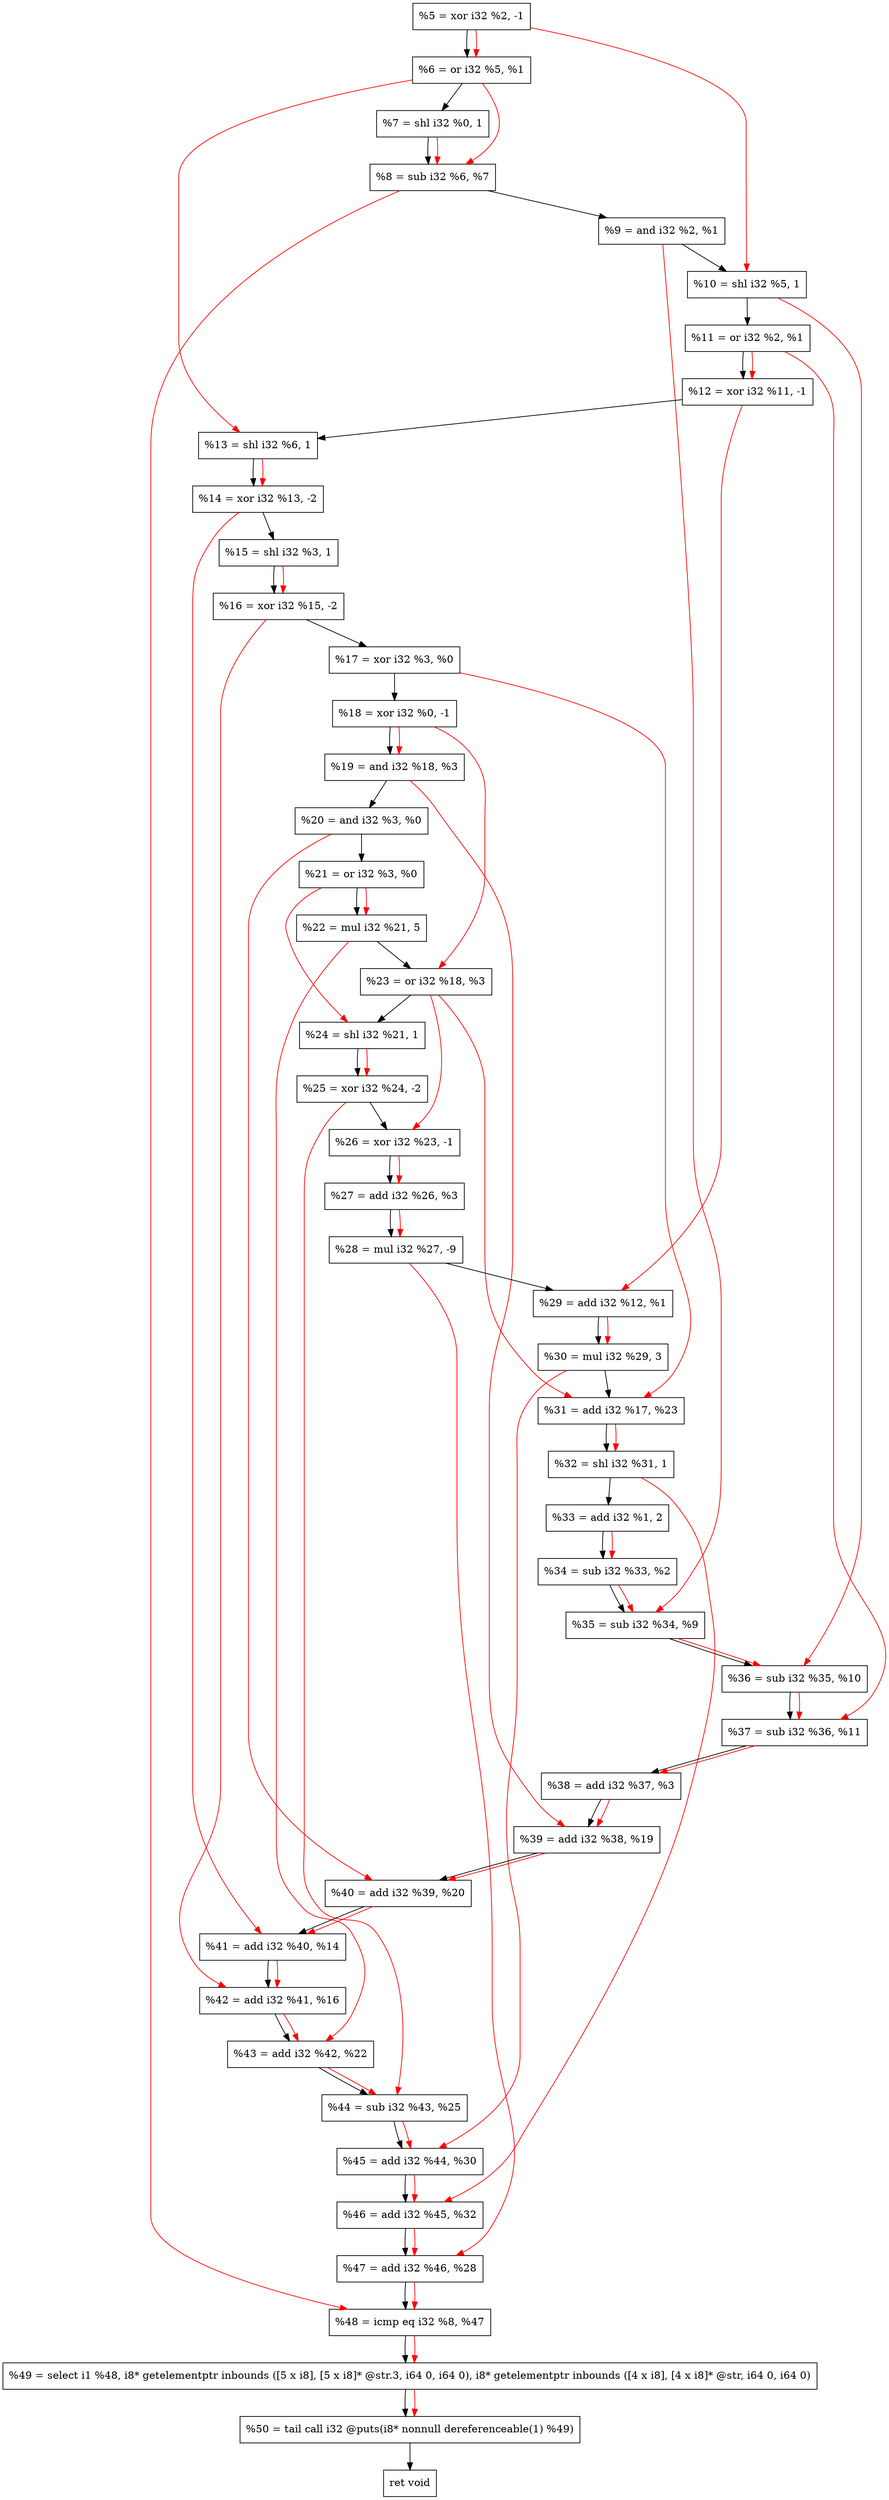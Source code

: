 digraph "DFG for'crackme' function" {
	Node0x1a661e0[shape=record, label="  %5 = xor i32 %2, -1"];
	Node0x1a66250[shape=record, label="  %6 = or i32 %5, %1"];
	Node0x1a662f0[shape=record, label="  %7 = shl i32 %0, 1"];
	Node0x1a66360[shape=record, label="  %8 = sub i32 %6, %7"];
	Node0x1a663d0[shape=record, label="  %9 = and i32 %2, %1"];
	Node0x1a66440[shape=record, label="  %10 = shl i32 %5, 1"];
	Node0x1a664b0[shape=record, label="  %11 = or i32 %2, %1"];
	Node0x1a66520[shape=record, label="  %12 = xor i32 %11, -1"];
	Node0x1a66590[shape=record, label="  %13 = shl i32 %6, 1"];
	Node0x1a66630[shape=record, label="  %14 = xor i32 %13, -2"];
	Node0x1a666a0[shape=record, label="  %15 = shl i32 %3, 1"];
	Node0x1a66710[shape=record, label="  %16 = xor i32 %15, -2"];
	Node0x1a66780[shape=record, label="  %17 = xor i32 %3, %0"];
	Node0x1a667f0[shape=record, label="  %18 = xor i32 %0, -1"];
	Node0x1a66860[shape=record, label="  %19 = and i32 %18, %3"];
	Node0x1a668d0[shape=record, label="  %20 = and i32 %3, %0"];
	Node0x1a66940[shape=record, label="  %21 = or i32 %3, %0"];
	Node0x1a669e0[shape=record, label="  %22 = mul i32 %21, 5"];
	Node0x1a66a50[shape=record, label="  %23 = or i32 %18, %3"];
	Node0x1a66ac0[shape=record, label="  %24 = shl i32 %21, 1"];
	Node0x1a66b30[shape=record, label="  %25 = xor i32 %24, -2"];
	Node0x1a66ba0[shape=record, label="  %26 = xor i32 %23, -1"];
	Node0x1a66c10[shape=record, label="  %27 = add i32 %26, %3"];
	Node0x1a66cb0[shape=record, label="  %28 = mul i32 %27, -9"];
	Node0x1a66d20[shape=record, label="  %29 = add i32 %12, %1"];
	Node0x1a66dc0[shape=record, label="  %30 = mul i32 %29, 3"];
	Node0x1a66e30[shape=record, label="  %31 = add i32 %17, %23"];
	Node0x1a66ea0[shape=record, label="  %32 = shl i32 %31, 1"];
	Node0x1a67150[shape=record, label="  %33 = add i32 %1, 2"];
	Node0x1a671c0[shape=record, label="  %34 = sub i32 %33, %2"];
	Node0x1a67230[shape=record, label="  %35 = sub i32 %34, %9"];
	Node0x1a672a0[shape=record, label="  %36 = sub i32 %35, %10"];
	Node0x1a67310[shape=record, label="  %37 = sub i32 %36, %11"];
	Node0x1a67380[shape=record, label="  %38 = add i32 %37, %3"];
	Node0x1a673f0[shape=record, label="  %39 = add i32 %38, %19"];
	Node0x1a67460[shape=record, label="  %40 = add i32 %39, %20"];
	Node0x1a674d0[shape=record, label="  %41 = add i32 %40, %14"];
	Node0x1a67540[shape=record, label="  %42 = add i32 %41, %16"];
	Node0x1a675b0[shape=record, label="  %43 = add i32 %42, %22"];
	Node0x1a67620[shape=record, label="  %44 = sub i32 %43, %25"];
	Node0x1a67690[shape=record, label="  %45 = add i32 %44, %30"];
	Node0x1a67700[shape=record, label="  %46 = add i32 %45, %32"];
	Node0x1a67770[shape=record, label="  %47 = add i32 %46, %28"];
	Node0x1a677e0[shape=record, label="  %48 = icmp eq i32 %8, %47"];
	Node0x1a06268[shape=record, label="  %49 = select i1 %48, i8* getelementptr inbounds ([5 x i8], [5 x i8]* @str.3, i64 0, i64 0), i8* getelementptr inbounds ([4 x i8], [4 x i8]* @str, i64 0, i64 0)"];
	Node0x1a67c80[shape=record, label="  %50 = tail call i32 @puts(i8* nonnull dereferenceable(1) %49)"];
	Node0x1a67cd0[shape=record, label="  ret void"];
	Node0x1a661e0 -> Node0x1a66250;
	Node0x1a66250 -> Node0x1a662f0;
	Node0x1a662f0 -> Node0x1a66360;
	Node0x1a66360 -> Node0x1a663d0;
	Node0x1a663d0 -> Node0x1a66440;
	Node0x1a66440 -> Node0x1a664b0;
	Node0x1a664b0 -> Node0x1a66520;
	Node0x1a66520 -> Node0x1a66590;
	Node0x1a66590 -> Node0x1a66630;
	Node0x1a66630 -> Node0x1a666a0;
	Node0x1a666a0 -> Node0x1a66710;
	Node0x1a66710 -> Node0x1a66780;
	Node0x1a66780 -> Node0x1a667f0;
	Node0x1a667f0 -> Node0x1a66860;
	Node0x1a66860 -> Node0x1a668d0;
	Node0x1a668d0 -> Node0x1a66940;
	Node0x1a66940 -> Node0x1a669e0;
	Node0x1a669e0 -> Node0x1a66a50;
	Node0x1a66a50 -> Node0x1a66ac0;
	Node0x1a66ac0 -> Node0x1a66b30;
	Node0x1a66b30 -> Node0x1a66ba0;
	Node0x1a66ba0 -> Node0x1a66c10;
	Node0x1a66c10 -> Node0x1a66cb0;
	Node0x1a66cb0 -> Node0x1a66d20;
	Node0x1a66d20 -> Node0x1a66dc0;
	Node0x1a66dc0 -> Node0x1a66e30;
	Node0x1a66e30 -> Node0x1a66ea0;
	Node0x1a66ea0 -> Node0x1a67150;
	Node0x1a67150 -> Node0x1a671c0;
	Node0x1a671c0 -> Node0x1a67230;
	Node0x1a67230 -> Node0x1a672a0;
	Node0x1a672a0 -> Node0x1a67310;
	Node0x1a67310 -> Node0x1a67380;
	Node0x1a67380 -> Node0x1a673f0;
	Node0x1a673f0 -> Node0x1a67460;
	Node0x1a67460 -> Node0x1a674d0;
	Node0x1a674d0 -> Node0x1a67540;
	Node0x1a67540 -> Node0x1a675b0;
	Node0x1a675b0 -> Node0x1a67620;
	Node0x1a67620 -> Node0x1a67690;
	Node0x1a67690 -> Node0x1a67700;
	Node0x1a67700 -> Node0x1a67770;
	Node0x1a67770 -> Node0x1a677e0;
	Node0x1a677e0 -> Node0x1a06268;
	Node0x1a06268 -> Node0x1a67c80;
	Node0x1a67c80 -> Node0x1a67cd0;
edge [color=red]
	Node0x1a661e0 -> Node0x1a66250;
	Node0x1a66250 -> Node0x1a66360;
	Node0x1a662f0 -> Node0x1a66360;
	Node0x1a661e0 -> Node0x1a66440;
	Node0x1a664b0 -> Node0x1a66520;
	Node0x1a66250 -> Node0x1a66590;
	Node0x1a66590 -> Node0x1a66630;
	Node0x1a666a0 -> Node0x1a66710;
	Node0x1a667f0 -> Node0x1a66860;
	Node0x1a66940 -> Node0x1a669e0;
	Node0x1a667f0 -> Node0x1a66a50;
	Node0x1a66940 -> Node0x1a66ac0;
	Node0x1a66ac0 -> Node0x1a66b30;
	Node0x1a66a50 -> Node0x1a66ba0;
	Node0x1a66ba0 -> Node0x1a66c10;
	Node0x1a66c10 -> Node0x1a66cb0;
	Node0x1a66520 -> Node0x1a66d20;
	Node0x1a66d20 -> Node0x1a66dc0;
	Node0x1a66780 -> Node0x1a66e30;
	Node0x1a66a50 -> Node0x1a66e30;
	Node0x1a66e30 -> Node0x1a66ea0;
	Node0x1a67150 -> Node0x1a671c0;
	Node0x1a671c0 -> Node0x1a67230;
	Node0x1a663d0 -> Node0x1a67230;
	Node0x1a67230 -> Node0x1a672a0;
	Node0x1a66440 -> Node0x1a672a0;
	Node0x1a672a0 -> Node0x1a67310;
	Node0x1a664b0 -> Node0x1a67310;
	Node0x1a67310 -> Node0x1a67380;
	Node0x1a67380 -> Node0x1a673f0;
	Node0x1a66860 -> Node0x1a673f0;
	Node0x1a673f0 -> Node0x1a67460;
	Node0x1a668d0 -> Node0x1a67460;
	Node0x1a67460 -> Node0x1a674d0;
	Node0x1a66630 -> Node0x1a674d0;
	Node0x1a674d0 -> Node0x1a67540;
	Node0x1a66710 -> Node0x1a67540;
	Node0x1a67540 -> Node0x1a675b0;
	Node0x1a669e0 -> Node0x1a675b0;
	Node0x1a675b0 -> Node0x1a67620;
	Node0x1a66b30 -> Node0x1a67620;
	Node0x1a67620 -> Node0x1a67690;
	Node0x1a66dc0 -> Node0x1a67690;
	Node0x1a67690 -> Node0x1a67700;
	Node0x1a66ea0 -> Node0x1a67700;
	Node0x1a67700 -> Node0x1a67770;
	Node0x1a66cb0 -> Node0x1a67770;
	Node0x1a66360 -> Node0x1a677e0;
	Node0x1a67770 -> Node0x1a677e0;
	Node0x1a677e0 -> Node0x1a06268;
	Node0x1a06268 -> Node0x1a67c80;
}
